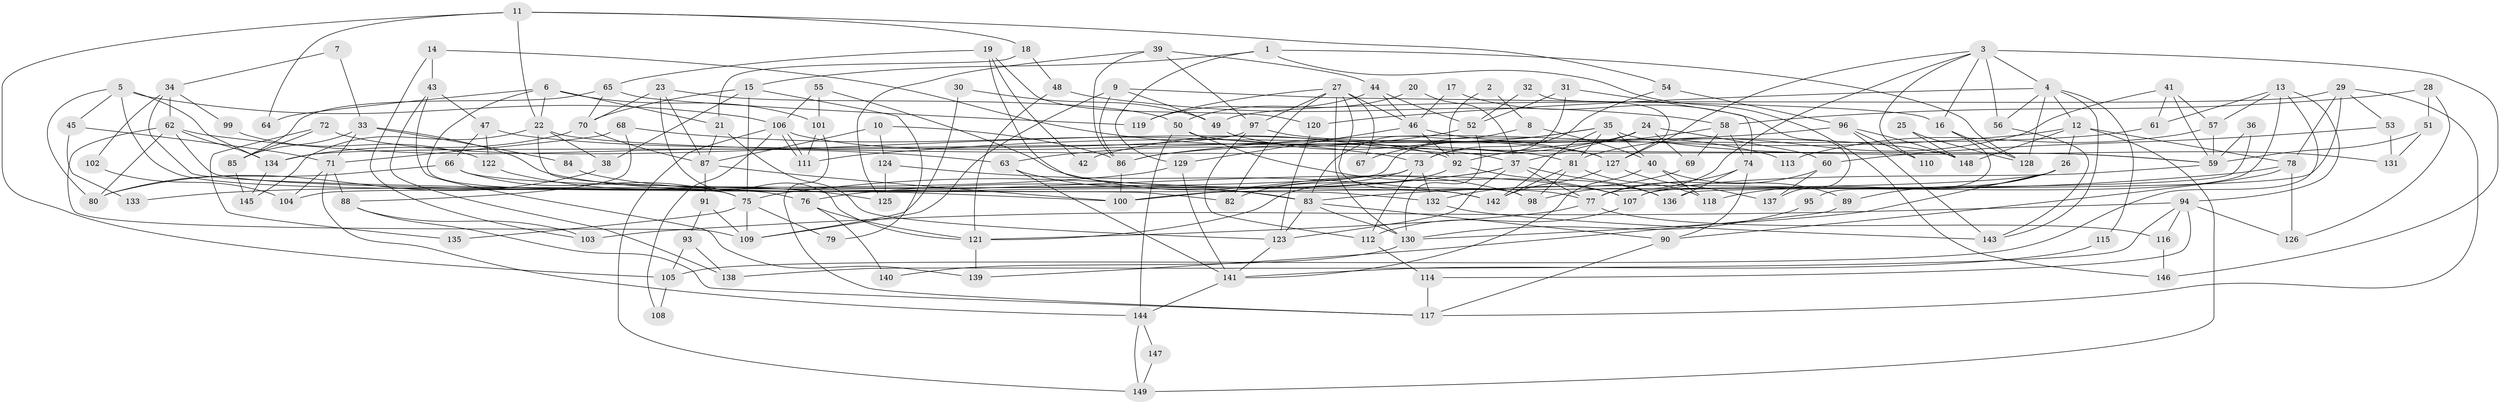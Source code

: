 // Generated by graph-tools (version 1.1) at 2025/02/03/09/25 03:02:03]
// undirected, 149 vertices, 298 edges
graph export_dot {
graph [start="1"]
  node [color=gray90,style=filled];
  1;
  2;
  3;
  4;
  5;
  6;
  7;
  8;
  9;
  10;
  11;
  12;
  13;
  14;
  15;
  16;
  17;
  18;
  19;
  20;
  21;
  22;
  23;
  24;
  25;
  26;
  27;
  28;
  29;
  30;
  31;
  32;
  33;
  34;
  35;
  36;
  37;
  38;
  39;
  40;
  41;
  42;
  43;
  44;
  45;
  46;
  47;
  48;
  49;
  50;
  51;
  52;
  53;
  54;
  55;
  56;
  57;
  58;
  59;
  60;
  61;
  62;
  63;
  64;
  65;
  66;
  67;
  68;
  69;
  70;
  71;
  72;
  73;
  74;
  75;
  76;
  77;
  78;
  79;
  80;
  81;
  82;
  83;
  84;
  85;
  86;
  87;
  88;
  89;
  90;
  91;
  92;
  93;
  94;
  95;
  96;
  97;
  98;
  99;
  100;
  101;
  102;
  103;
  104;
  105;
  106;
  107;
  108;
  109;
  110;
  111;
  112;
  113;
  114;
  115;
  116;
  117;
  118;
  119;
  120;
  121;
  122;
  123;
  124;
  125;
  126;
  127;
  128;
  129;
  130;
  131;
  132;
  133;
  134;
  135;
  136;
  137;
  138;
  139;
  140;
  141;
  142;
  143;
  144;
  145;
  146;
  147;
  148;
  149;
  1 -- 146;
  1 -- 129;
  1 -- 15;
  1 -- 128;
  2 -- 92;
  2 -- 8;
  3 -- 4;
  3 -- 16;
  3 -- 56;
  3 -- 98;
  3 -- 110;
  3 -- 127;
  3 -- 146;
  4 -- 12;
  4 -- 56;
  4 -- 115;
  4 -- 120;
  4 -- 128;
  4 -- 143;
  5 -- 134;
  5 -- 106;
  5 -- 45;
  5 -- 76;
  5 -- 80;
  6 -- 22;
  6 -- 101;
  6 -- 21;
  6 -- 64;
  6 -- 75;
  7 -- 34;
  7 -- 33;
  8 -- 83;
  8 -- 40;
  9 -- 49;
  9 -- 86;
  9 -- 16;
  9 -- 109;
  10 -- 87;
  10 -- 86;
  10 -- 124;
  11 -- 105;
  11 -- 22;
  11 -- 18;
  11 -- 54;
  11 -- 64;
  12 -- 86;
  12 -- 78;
  12 -- 26;
  12 -- 148;
  12 -- 149;
  13 -- 94;
  13 -- 107;
  13 -- 57;
  13 -- 61;
  13 -- 105;
  14 -- 43;
  14 -- 37;
  14 -- 103;
  15 -- 75;
  15 -- 38;
  15 -- 70;
  15 -- 79;
  16 -- 128;
  16 -- 95;
  17 -- 137;
  17 -- 46;
  18 -- 21;
  18 -- 48;
  19 -- 120;
  19 -- 142;
  19 -- 42;
  19 -- 65;
  20 -- 50;
  20 -- 37;
  21 -- 123;
  21 -- 87;
  22 -- 59;
  22 -- 38;
  22 -- 82;
  22 -- 145;
  23 -- 70;
  23 -- 87;
  23 -- 50;
  23 -- 121;
  24 -- 37;
  24 -- 69;
  24 -- 42;
  24 -- 60;
  25 -- 128;
  25 -- 148;
  26 -- 130;
  26 -- 89;
  26 -- 100;
  26 -- 118;
  27 -- 46;
  27 -- 98;
  27 -- 67;
  27 -- 82;
  27 -- 97;
  27 -- 119;
  27 -- 130;
  28 -- 58;
  28 -- 126;
  28 -- 51;
  29 -- 136;
  29 -- 78;
  29 -- 49;
  29 -- 53;
  29 -- 117;
  30 -- 49;
  30 -- 109;
  31 -- 73;
  31 -- 52;
  31 -- 74;
  32 -- 127;
  32 -- 52;
  33 -- 85;
  33 -- 83;
  33 -- 71;
  33 -- 84;
  34 -- 62;
  34 -- 100;
  34 -- 99;
  34 -- 102;
  35 -- 81;
  35 -- 40;
  35 -- 67;
  35 -- 104;
  35 -- 131;
  35 -- 142;
  36 -- 77;
  36 -- 59;
  37 -- 77;
  37 -- 75;
  37 -- 76;
  37 -- 123;
  37 -- 136;
  38 -- 80;
  39 -- 86;
  39 -- 44;
  39 -- 97;
  39 -- 125;
  40 -- 118;
  40 -- 141;
  40 -- 89;
  41 -- 57;
  41 -- 59;
  41 -- 61;
  41 -- 81;
  43 -- 139;
  43 -- 47;
  43 -- 138;
  44 -- 52;
  44 -- 119;
  44 -- 46;
  45 -- 71;
  45 -- 133;
  46 -- 92;
  46 -- 113;
  46 -- 129;
  47 -- 81;
  47 -- 66;
  47 -- 122;
  48 -- 121;
  48 -- 58;
  49 -- 127;
  50 -- 107;
  50 -- 59;
  50 -- 144;
  51 -- 131;
  51 -- 59;
  52 -- 63;
  52 -- 130;
  53 -- 60;
  53 -- 131;
  54 -- 73;
  54 -- 96;
  55 -- 98;
  55 -- 106;
  55 -- 101;
  56 -- 143;
  57 -- 59;
  57 -- 113;
  58 -- 92;
  58 -- 69;
  58 -- 74;
  59 -- 107;
  60 -- 77;
  60 -- 137;
  61 -- 86;
  62 -- 134;
  62 -- 109;
  62 -- 63;
  62 -- 80;
  62 -- 132;
  63 -- 83;
  63 -- 141;
  65 -- 70;
  65 -- 85;
  65 -- 119;
  66 -- 77;
  66 -- 80;
  66 -- 75;
  68 -- 71;
  68 -- 73;
  68 -- 88;
  69 -- 132;
  70 -- 87;
  70 -- 134;
  71 -- 88;
  71 -- 104;
  71 -- 144;
  72 -- 85;
  72 -- 92;
  72 -- 135;
  73 -- 132;
  73 -- 82;
  73 -- 100;
  73 -- 112;
  74 -- 77;
  74 -- 90;
  74 -- 136;
  75 -- 79;
  75 -- 109;
  75 -- 135;
  76 -- 121;
  76 -- 140;
  77 -- 121;
  77 -- 116;
  78 -- 90;
  78 -- 83;
  78 -- 126;
  81 -- 142;
  81 -- 98;
  81 -- 118;
  83 -- 90;
  83 -- 123;
  83 -- 130;
  84 -- 107;
  85 -- 145;
  86 -- 100;
  87 -- 100;
  87 -- 91;
  88 -- 117;
  88 -- 103;
  89 -- 139;
  90 -- 117;
  91 -- 109;
  91 -- 93;
  92 -- 136;
  92 -- 121;
  93 -- 138;
  93 -- 105;
  94 -- 114;
  94 -- 103;
  94 -- 116;
  94 -- 126;
  94 -- 138;
  95 -- 130;
  96 -- 148;
  96 -- 110;
  96 -- 111;
  96 -- 143;
  97 -- 112;
  97 -- 134;
  97 -- 148;
  99 -- 122;
  101 -- 111;
  101 -- 117;
  102 -- 104;
  105 -- 108;
  106 -- 111;
  106 -- 111;
  106 -- 149;
  106 -- 108;
  106 -- 127;
  107 -- 112;
  112 -- 114;
  114 -- 117;
  115 -- 141;
  116 -- 146;
  120 -- 123;
  121 -- 139;
  122 -- 125;
  123 -- 141;
  124 -- 142;
  124 -- 125;
  127 -- 137;
  127 -- 142;
  129 -- 141;
  129 -- 133;
  130 -- 140;
  132 -- 143;
  134 -- 145;
  141 -- 144;
  144 -- 147;
  144 -- 149;
  147 -- 149;
}
